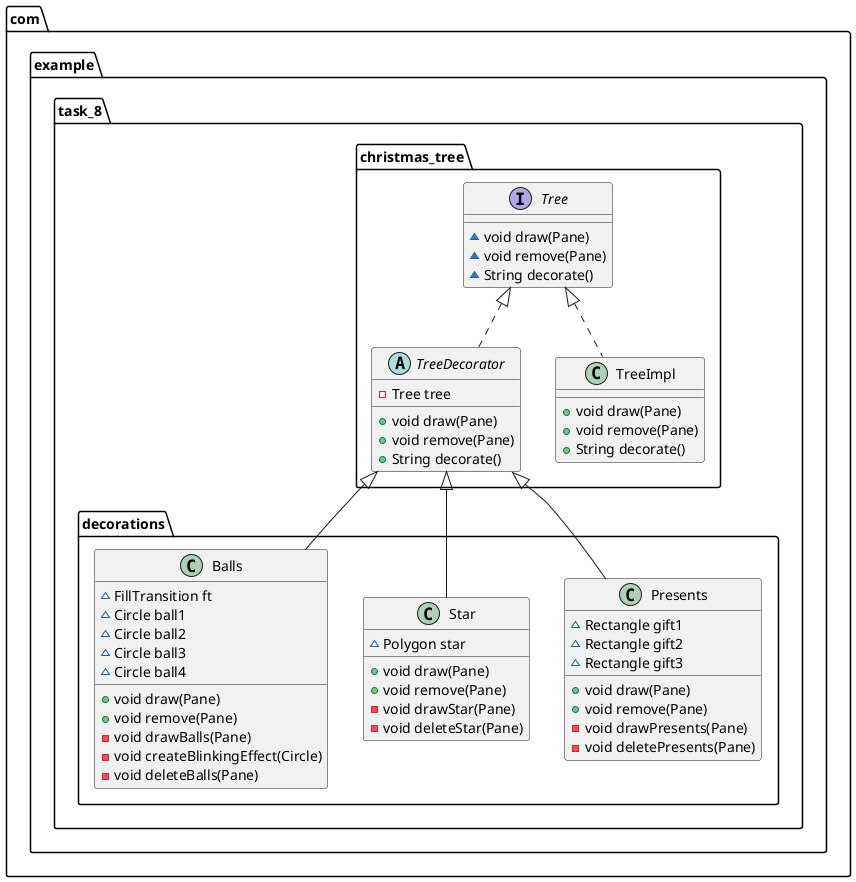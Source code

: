 @startuml
class com.example.task_8.decorations.Presents {
~ Rectangle gift1
~ Rectangle gift2
~ Rectangle gift3
+ void draw(Pane)
+ void remove(Pane)
- void drawPresents(Pane)
- void deletePresents(Pane)
}


interface com.example.task_8.christmas_tree.Tree {
~ void draw(Pane)
~ void remove(Pane)
~ String decorate()
}

abstract class com.example.task_8.christmas_tree.TreeDecorator {
- Tree tree
+ void draw(Pane)
+ void remove(Pane)
+ String decorate()
}


class com.example.task_8.decorations.Star {
~ Polygon star
+ void draw(Pane)
+ void remove(Pane)
- void drawStar(Pane)
- void deleteStar(Pane)
}


class com.example.task_8.christmas_tree.TreeImpl {
+ void draw(Pane)
+ void remove(Pane)
+ String decorate()
}

class com.example.task_8.decorations.Balls {
~ FillTransition ft
~ Circle ball1
~ Circle ball2
~ Circle ball3
~ Circle ball4
+ void draw(Pane)
+ void remove(Pane)
- void drawBalls(Pane)
- void createBlinkingEffect(Circle)
- void deleteBalls(Pane)
}




com.example.task_8.christmas_tree.TreeDecorator <|-- com.example.task_8.decorations.Presents
com.example.task_8.christmas_tree.Tree <|.. com.example.task_8.christmas_tree.TreeDecorator
com.example.task_8.christmas_tree.TreeDecorator <|-- com.example.task_8.decorations.Star
com.example.task_8.christmas_tree.Tree <|.. com.example.task_8.christmas_tree.TreeImpl
com.example.task_8.christmas_tree.TreeDecorator <|-- com.example.task_8.decorations.Balls
@enduml